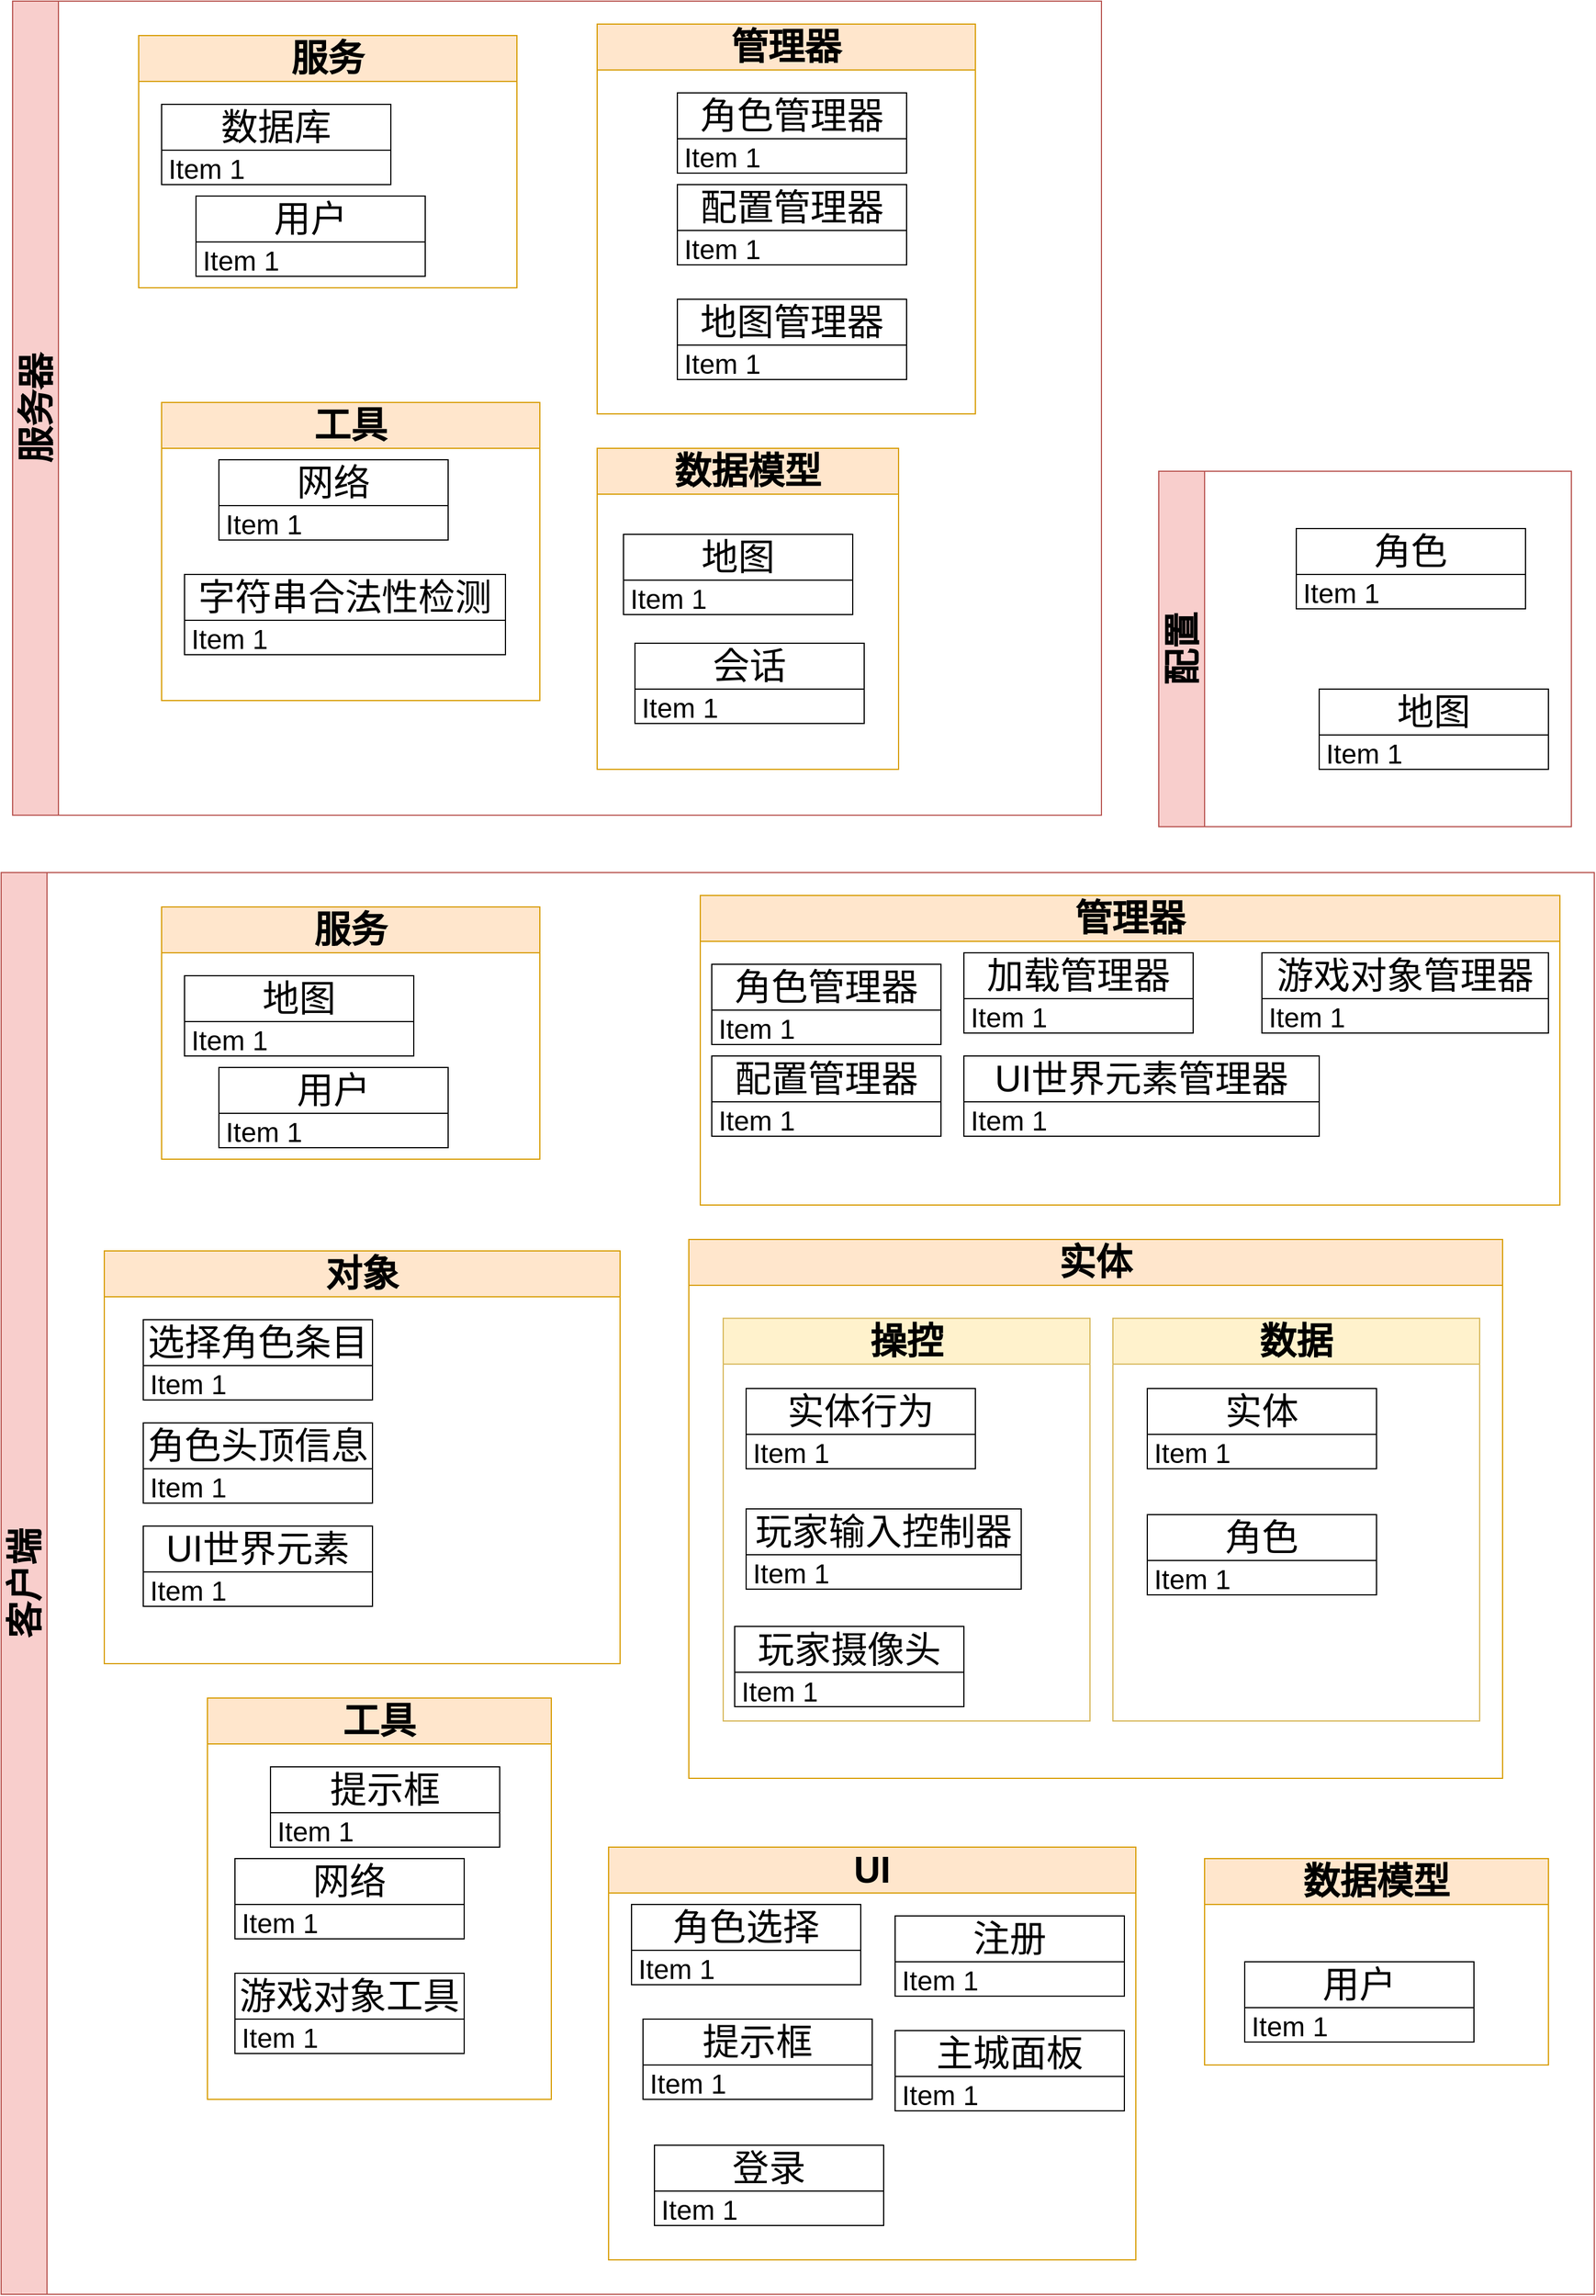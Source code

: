 <mxfile version="24.7.2" type="device">
  <diagram name="第 1 页" id="h_OilaU_6qnbPU0Tz-Kl">
    <mxGraphModel dx="2505" dy="2517" grid="1" gridSize="10" guides="1" tooltips="1" connect="1" arrows="1" fold="1" page="1" pageScale="1" pageWidth="827" pageHeight="1169" math="0" shadow="0">
      <root>
        <mxCell id="0" />
        <mxCell id="1" parent="0" />
        <mxCell id="mRxk6ZKknb3z8xOJt3xj-1" value="服务器" style="swimlane;horizontal=0;whiteSpace=wrap;html=1;startSize=40;fontSize=32;fillColor=#f8cecc;strokeColor=#b85450;" vertex="1" parent="1">
          <mxGeometry x="90" y="-390" width="950" height="710" as="geometry" />
        </mxCell>
        <mxCell id="mRxk6ZKknb3z8xOJt3xj-82" value="工具" style="swimlane;whiteSpace=wrap;html=1;fontSize=32;startSize=40;fillColor=#ffe6cc;strokeColor=#d79b00;" vertex="1" parent="mRxk6ZKknb3z8xOJt3xj-1">
          <mxGeometry x="130" y="350" width="330" height="260" as="geometry" />
        </mxCell>
        <mxCell id="mRxk6ZKknb3z8xOJt3xj-85" value="&lt;font style=&quot;font-size: 32px;&quot;&gt;网络&lt;/font&gt;" style="swimlane;fontStyle=0;childLayout=stackLayout;horizontal=1;startSize=40;horizontalStack=0;resizeParent=1;resizeParentMax=0;resizeLast=0;collapsible=1;marginBottom=0;whiteSpace=wrap;html=1;" vertex="1" parent="mRxk6ZKknb3z8xOJt3xj-82">
          <mxGeometry x="50" y="50" width="200" height="70" as="geometry" />
        </mxCell>
        <mxCell id="mRxk6ZKknb3z8xOJt3xj-86" value="&lt;font style=&quot;font-size: 24px;&quot;&gt;Item 1&lt;/font&gt;" style="text;strokeColor=none;fillColor=none;align=left;verticalAlign=middle;spacingLeft=4;spacingRight=4;overflow=hidden;points=[[0,0.5],[1,0.5]];portConstraint=eastwest;rotatable=0;whiteSpace=wrap;html=1;" vertex="1" parent="mRxk6ZKknb3z8xOJt3xj-85">
          <mxGeometry y="40" width="200" height="30" as="geometry" />
        </mxCell>
        <mxCell id="mRxk6ZKknb3z8xOJt3xj-94" value="&lt;font style=&quot;font-size: 32px;&quot;&gt;字符串合法性检测&lt;/font&gt;" style="swimlane;fontStyle=0;childLayout=stackLayout;horizontal=1;startSize=40;horizontalStack=0;resizeParent=1;resizeParentMax=0;resizeLast=0;collapsible=1;marginBottom=0;whiteSpace=wrap;html=1;" vertex="1" parent="mRxk6ZKknb3z8xOJt3xj-82">
          <mxGeometry x="20" y="150" width="280" height="70" as="geometry" />
        </mxCell>
        <mxCell id="mRxk6ZKknb3z8xOJt3xj-95" value="&lt;font style=&quot;font-size: 24px;&quot;&gt;Item 1&lt;/font&gt;" style="text;strokeColor=none;fillColor=none;align=left;verticalAlign=middle;spacingLeft=4;spacingRight=4;overflow=hidden;points=[[0,0.5],[1,0.5]];portConstraint=eastwest;rotatable=0;whiteSpace=wrap;html=1;" vertex="1" parent="mRxk6ZKknb3z8xOJt3xj-94">
          <mxGeometry y="40" width="280" height="30" as="geometry" />
        </mxCell>
        <mxCell id="mRxk6ZKknb3z8xOJt3xj-89" value="服务" style="swimlane;whiteSpace=wrap;html=1;fontSize=32;startSize=40;fillColor=#ffe6cc;strokeColor=#d79b00;" vertex="1" parent="mRxk6ZKknb3z8xOJt3xj-1">
          <mxGeometry x="110" y="30" width="330" height="220" as="geometry" />
        </mxCell>
        <mxCell id="mRxk6ZKknb3z8xOJt3xj-90" value="&lt;span style=&quot;font-size: 32px;&quot;&gt;数据库&lt;/span&gt;" style="swimlane;fontStyle=0;childLayout=stackLayout;horizontal=1;startSize=40;horizontalStack=0;resizeParent=1;resizeParentMax=0;resizeLast=0;collapsible=1;marginBottom=0;whiteSpace=wrap;html=1;" vertex="1" parent="mRxk6ZKknb3z8xOJt3xj-89">
          <mxGeometry x="20" y="60" width="200" height="70" as="geometry" />
        </mxCell>
        <mxCell id="mRxk6ZKknb3z8xOJt3xj-91" value="&lt;font style=&quot;font-size: 24px;&quot;&gt;Item 1&lt;/font&gt;" style="text;strokeColor=none;fillColor=none;align=left;verticalAlign=middle;spacingLeft=4;spacingRight=4;overflow=hidden;points=[[0,0.5],[1,0.5]];portConstraint=eastwest;rotatable=0;whiteSpace=wrap;html=1;" vertex="1" parent="mRxk6ZKknb3z8xOJt3xj-90">
          <mxGeometry y="40" width="200" height="30" as="geometry" />
        </mxCell>
        <mxCell id="mRxk6ZKknb3z8xOJt3xj-92" value="&lt;font style=&quot;font-size: 32px;&quot;&gt;用户&lt;/font&gt;" style="swimlane;fontStyle=0;childLayout=stackLayout;horizontal=1;startSize=40;horizontalStack=0;resizeParent=1;resizeParentMax=0;resizeLast=0;collapsible=1;marginBottom=0;whiteSpace=wrap;html=1;" vertex="1" parent="mRxk6ZKknb3z8xOJt3xj-89">
          <mxGeometry x="50" y="140" width="200" height="70" as="geometry" />
        </mxCell>
        <mxCell id="mRxk6ZKknb3z8xOJt3xj-93" value="&lt;font style=&quot;font-size: 24px;&quot;&gt;Item 1&lt;/font&gt;" style="text;strokeColor=none;fillColor=none;align=left;verticalAlign=middle;spacingLeft=4;spacingRight=4;overflow=hidden;points=[[0,0.5],[1,0.5]];portConstraint=eastwest;rotatable=0;whiteSpace=wrap;html=1;" vertex="1" parent="mRxk6ZKknb3z8xOJt3xj-92">
          <mxGeometry y="40" width="200" height="30" as="geometry" />
        </mxCell>
        <mxCell id="mRxk6ZKknb3z8xOJt3xj-96" value="数据模型" style="swimlane;whiteSpace=wrap;html=1;fontSize=32;startSize=40;fillColor=#ffe6cc;strokeColor=#d79b00;" vertex="1" parent="mRxk6ZKknb3z8xOJt3xj-1">
          <mxGeometry x="510" y="390" width="263" height="280" as="geometry" />
        </mxCell>
        <mxCell id="mRxk6ZKknb3z8xOJt3xj-97" value="&lt;span style=&quot;font-size: 32px;&quot;&gt;地图&lt;/span&gt;" style="swimlane;fontStyle=0;childLayout=stackLayout;horizontal=1;startSize=40;horizontalStack=0;resizeParent=1;resizeParentMax=0;resizeLast=0;collapsible=1;marginBottom=0;whiteSpace=wrap;html=1;" vertex="1" parent="mRxk6ZKknb3z8xOJt3xj-96">
          <mxGeometry x="23" y="75" width="200" height="70" as="geometry" />
        </mxCell>
        <mxCell id="mRxk6ZKknb3z8xOJt3xj-98" value="&lt;font style=&quot;font-size: 24px;&quot;&gt;Item 1&lt;/font&gt;" style="text;strokeColor=none;fillColor=none;align=left;verticalAlign=middle;spacingLeft=4;spacingRight=4;overflow=hidden;points=[[0,0.5],[1,0.5]];portConstraint=eastwest;rotatable=0;whiteSpace=wrap;html=1;" vertex="1" parent="mRxk6ZKknb3z8xOJt3xj-97">
          <mxGeometry y="40" width="200" height="30" as="geometry" />
        </mxCell>
        <mxCell id="mRxk6ZKknb3z8xOJt3xj-131" value="&lt;span style=&quot;font-size: 32px;&quot;&gt;会话&lt;/span&gt;" style="swimlane;fontStyle=0;childLayout=stackLayout;horizontal=1;startSize=40;horizontalStack=0;resizeParent=1;resizeParentMax=0;resizeLast=0;collapsible=1;marginBottom=0;whiteSpace=wrap;html=1;" vertex="1" parent="mRxk6ZKknb3z8xOJt3xj-96">
          <mxGeometry x="33" y="170" width="200" height="70" as="geometry" />
        </mxCell>
        <mxCell id="mRxk6ZKknb3z8xOJt3xj-132" value="&lt;font style=&quot;font-size: 24px;&quot;&gt;Item 1&lt;/font&gt;" style="text;strokeColor=none;fillColor=none;align=left;verticalAlign=middle;spacingLeft=4;spacingRight=4;overflow=hidden;points=[[0,0.5],[1,0.5]];portConstraint=eastwest;rotatable=0;whiteSpace=wrap;html=1;" vertex="1" parent="mRxk6ZKknb3z8xOJt3xj-131">
          <mxGeometry y="40" width="200" height="30" as="geometry" />
        </mxCell>
        <mxCell id="mRxk6ZKknb3z8xOJt3xj-99" value="管理器" style="swimlane;whiteSpace=wrap;html=1;fontSize=32;startSize=40;fillColor=#ffe6cc;strokeColor=#d79b00;" vertex="1" parent="mRxk6ZKknb3z8xOJt3xj-1">
          <mxGeometry x="510" y="20" width="330" height="340" as="geometry" />
        </mxCell>
        <mxCell id="mRxk6ZKknb3z8xOJt3xj-100" value="&lt;font style=&quot;font-size: 32px;&quot;&gt;角色管理器&lt;/font&gt;" style="swimlane;fontStyle=0;childLayout=stackLayout;horizontal=1;startSize=40;horizontalStack=0;resizeParent=1;resizeParentMax=0;resizeLast=0;collapsible=1;marginBottom=0;whiteSpace=wrap;html=1;" vertex="1" parent="mRxk6ZKknb3z8xOJt3xj-99">
          <mxGeometry x="70" y="60" width="200" height="70" as="geometry" />
        </mxCell>
        <mxCell id="mRxk6ZKknb3z8xOJt3xj-101" value="&lt;font style=&quot;font-size: 24px;&quot;&gt;Item 1&lt;/font&gt;" style="text;strokeColor=none;fillColor=none;align=left;verticalAlign=middle;spacingLeft=4;spacingRight=4;overflow=hidden;points=[[0,0.5],[1,0.5]];portConstraint=eastwest;rotatable=0;whiteSpace=wrap;html=1;" vertex="1" parent="mRxk6ZKknb3z8xOJt3xj-100">
          <mxGeometry y="40" width="200" height="30" as="geometry" />
        </mxCell>
        <mxCell id="mRxk6ZKknb3z8xOJt3xj-102" value="&lt;font style=&quot;font-size: 32px;&quot;&gt;配置管理器&lt;/font&gt;" style="swimlane;fontStyle=0;childLayout=stackLayout;horizontal=1;startSize=40;horizontalStack=0;resizeParent=1;resizeParentMax=0;resizeLast=0;collapsible=1;marginBottom=0;whiteSpace=wrap;html=1;" vertex="1" parent="mRxk6ZKknb3z8xOJt3xj-99">
          <mxGeometry x="70" y="140" width="200" height="70" as="geometry" />
        </mxCell>
        <mxCell id="mRxk6ZKknb3z8xOJt3xj-103" value="&lt;font style=&quot;font-size: 24px;&quot;&gt;Item 1&lt;/font&gt;" style="text;strokeColor=none;fillColor=none;align=left;verticalAlign=middle;spacingLeft=4;spacingRight=4;overflow=hidden;points=[[0,0.5],[1,0.5]];portConstraint=eastwest;rotatable=0;whiteSpace=wrap;html=1;" vertex="1" parent="mRxk6ZKknb3z8xOJt3xj-102">
          <mxGeometry y="40" width="200" height="30" as="geometry" />
        </mxCell>
        <mxCell id="mRxk6ZKknb3z8xOJt3xj-104" value="&lt;font style=&quot;font-size: 32px;&quot;&gt;地图管理器&lt;/font&gt;" style="swimlane;fontStyle=0;childLayout=stackLayout;horizontal=1;startSize=40;horizontalStack=0;resizeParent=1;resizeParentMax=0;resizeLast=0;collapsible=1;marginBottom=0;whiteSpace=wrap;html=1;" vertex="1" parent="mRxk6ZKknb3z8xOJt3xj-99">
          <mxGeometry x="70" y="240" width="200" height="70" as="geometry" />
        </mxCell>
        <mxCell id="mRxk6ZKknb3z8xOJt3xj-105" value="&lt;font style=&quot;font-size: 24px;&quot;&gt;Item 1&lt;/font&gt;" style="text;strokeColor=none;fillColor=none;align=left;verticalAlign=middle;spacingLeft=4;spacingRight=4;overflow=hidden;points=[[0,0.5],[1,0.5]];portConstraint=eastwest;rotatable=0;whiteSpace=wrap;html=1;" vertex="1" parent="mRxk6ZKknb3z8xOJt3xj-104">
          <mxGeometry y="40" width="200" height="30" as="geometry" />
        </mxCell>
        <mxCell id="mRxk6ZKknb3z8xOJt3xj-2" value="客户端" style="swimlane;horizontal=0;whiteSpace=wrap;html=1;startSize=40;fontSize=32;fillColor=#f8cecc;strokeColor=#b85450;" vertex="1" parent="1">
          <mxGeometry x="80" y="370" width="1390" height="1240" as="geometry" />
        </mxCell>
        <mxCell id="mRxk6ZKknb3z8xOJt3xj-3" value="管理器" style="swimlane;whiteSpace=wrap;html=1;fontSize=32;startSize=40;fillColor=#ffe6cc;strokeColor=#d79b00;" vertex="1" parent="mRxk6ZKknb3z8xOJt3xj-2">
          <mxGeometry x="610" y="20" width="750" height="270" as="geometry" />
        </mxCell>
        <mxCell id="mRxk6ZKknb3z8xOJt3xj-9" value="&lt;font style=&quot;font-size: 32px;&quot;&gt;角色管理器&lt;/font&gt;" style="swimlane;fontStyle=0;childLayout=stackLayout;horizontal=1;startSize=40;horizontalStack=0;resizeParent=1;resizeParentMax=0;resizeLast=0;collapsible=1;marginBottom=0;whiteSpace=wrap;html=1;" vertex="1" parent="mRxk6ZKknb3z8xOJt3xj-3">
          <mxGeometry x="10" y="60" width="200" height="70" as="geometry" />
        </mxCell>
        <mxCell id="mRxk6ZKknb3z8xOJt3xj-10" value="&lt;font style=&quot;font-size: 24px;&quot;&gt;Item 1&lt;/font&gt;" style="text;strokeColor=none;fillColor=none;align=left;verticalAlign=middle;spacingLeft=4;spacingRight=4;overflow=hidden;points=[[0,0.5],[1,0.5]];portConstraint=eastwest;rotatable=0;whiteSpace=wrap;html=1;" vertex="1" parent="mRxk6ZKknb3z8xOJt3xj-9">
          <mxGeometry y="40" width="200" height="30" as="geometry" />
        </mxCell>
        <mxCell id="mRxk6ZKknb3z8xOJt3xj-14" value="&lt;font style=&quot;font-size: 32px;&quot;&gt;配置管理器&lt;/font&gt;" style="swimlane;fontStyle=0;childLayout=stackLayout;horizontal=1;startSize=40;horizontalStack=0;resizeParent=1;resizeParentMax=0;resizeLast=0;collapsible=1;marginBottom=0;whiteSpace=wrap;html=1;" vertex="1" parent="mRxk6ZKknb3z8xOJt3xj-3">
          <mxGeometry x="10" y="140" width="200" height="70" as="geometry" />
        </mxCell>
        <mxCell id="mRxk6ZKknb3z8xOJt3xj-15" value="&lt;font style=&quot;font-size: 24px;&quot;&gt;Item 1&lt;/font&gt;" style="text;strokeColor=none;fillColor=none;align=left;verticalAlign=middle;spacingLeft=4;spacingRight=4;overflow=hidden;points=[[0,0.5],[1,0.5]];portConstraint=eastwest;rotatable=0;whiteSpace=wrap;html=1;" vertex="1" parent="mRxk6ZKknb3z8xOJt3xj-14">
          <mxGeometry y="40" width="200" height="30" as="geometry" />
        </mxCell>
        <mxCell id="mRxk6ZKknb3z8xOJt3xj-16" value="&lt;font style=&quot;font-size: 32px;&quot;&gt;加载管理器&lt;/font&gt;" style="swimlane;fontStyle=0;childLayout=stackLayout;horizontal=1;startSize=40;horizontalStack=0;resizeParent=1;resizeParentMax=0;resizeLast=0;collapsible=1;marginBottom=0;whiteSpace=wrap;html=1;" vertex="1" parent="mRxk6ZKknb3z8xOJt3xj-3">
          <mxGeometry x="230" y="50" width="200" height="70" as="geometry" />
        </mxCell>
        <mxCell id="mRxk6ZKknb3z8xOJt3xj-17" value="&lt;font style=&quot;font-size: 24px;&quot;&gt;Item 1&lt;/font&gt;" style="text;strokeColor=none;fillColor=none;align=left;verticalAlign=middle;spacingLeft=4;spacingRight=4;overflow=hidden;points=[[0,0.5],[1,0.5]];portConstraint=eastwest;rotatable=0;whiteSpace=wrap;html=1;" vertex="1" parent="mRxk6ZKknb3z8xOJt3xj-16">
          <mxGeometry y="40" width="200" height="30" as="geometry" />
        </mxCell>
        <mxCell id="mRxk6ZKknb3z8xOJt3xj-38" value="&lt;font style=&quot;font-size: 32px;&quot;&gt;UI世界元素管理器&lt;/font&gt;" style="swimlane;fontStyle=0;childLayout=stackLayout;horizontal=1;startSize=40;horizontalStack=0;resizeParent=1;resizeParentMax=0;resizeLast=0;collapsible=1;marginBottom=0;whiteSpace=wrap;html=1;" vertex="1" parent="mRxk6ZKknb3z8xOJt3xj-3">
          <mxGeometry x="230" y="140" width="310" height="70" as="geometry" />
        </mxCell>
        <mxCell id="mRxk6ZKknb3z8xOJt3xj-39" value="&lt;font style=&quot;font-size: 24px;&quot;&gt;Item 1&lt;/font&gt;" style="text;strokeColor=none;fillColor=none;align=left;verticalAlign=middle;spacingLeft=4;spacingRight=4;overflow=hidden;points=[[0,0.5],[1,0.5]];portConstraint=eastwest;rotatable=0;whiteSpace=wrap;html=1;" vertex="1" parent="mRxk6ZKknb3z8xOJt3xj-38">
          <mxGeometry y="40" width="310" height="30" as="geometry" />
        </mxCell>
        <mxCell id="mRxk6ZKknb3z8xOJt3xj-56" value="&lt;font style=&quot;font-size: 32px;&quot;&gt;游戏对象管理器&lt;/font&gt;" style="swimlane;fontStyle=0;childLayout=stackLayout;horizontal=1;startSize=40;horizontalStack=0;resizeParent=1;resizeParentMax=0;resizeLast=0;collapsible=1;marginBottom=0;whiteSpace=wrap;html=1;" vertex="1" parent="mRxk6ZKknb3z8xOJt3xj-3">
          <mxGeometry x="490" y="50" width="250" height="70" as="geometry" />
        </mxCell>
        <mxCell id="mRxk6ZKknb3z8xOJt3xj-57" value="&lt;font style=&quot;font-size: 24px;&quot;&gt;Item 1&lt;/font&gt;" style="text;strokeColor=none;fillColor=none;align=left;verticalAlign=middle;spacingLeft=4;spacingRight=4;overflow=hidden;points=[[0,0.5],[1,0.5]];portConstraint=eastwest;rotatable=0;whiteSpace=wrap;html=1;" vertex="1" parent="mRxk6ZKknb3z8xOJt3xj-56">
          <mxGeometry y="40" width="250" height="30" as="geometry" />
        </mxCell>
        <mxCell id="mRxk6ZKknb3z8xOJt3xj-4" value="服务" style="swimlane;whiteSpace=wrap;html=1;fontSize=32;startSize=40;fillColor=#ffe6cc;strokeColor=#d79b00;" vertex="1" parent="mRxk6ZKknb3z8xOJt3xj-2">
          <mxGeometry x="140" y="30" width="330" height="220" as="geometry" />
        </mxCell>
        <mxCell id="mRxk6ZKknb3z8xOJt3xj-41" value="&lt;font style=&quot;font-size: 32px;&quot;&gt;地图&lt;/font&gt;" style="swimlane;fontStyle=0;childLayout=stackLayout;horizontal=1;startSize=40;horizontalStack=0;resizeParent=1;resizeParentMax=0;resizeLast=0;collapsible=1;marginBottom=0;whiteSpace=wrap;html=1;" vertex="1" parent="mRxk6ZKknb3z8xOJt3xj-4">
          <mxGeometry x="20" y="60" width="200" height="70" as="geometry" />
        </mxCell>
        <mxCell id="mRxk6ZKknb3z8xOJt3xj-42" value="&lt;font style=&quot;font-size: 24px;&quot;&gt;Item 1&lt;/font&gt;" style="text;strokeColor=none;fillColor=none;align=left;verticalAlign=middle;spacingLeft=4;spacingRight=4;overflow=hidden;points=[[0,0.5],[1,0.5]];portConstraint=eastwest;rotatable=0;whiteSpace=wrap;html=1;" vertex="1" parent="mRxk6ZKknb3z8xOJt3xj-41">
          <mxGeometry y="40" width="200" height="30" as="geometry" />
        </mxCell>
        <mxCell id="mRxk6ZKknb3z8xOJt3xj-43" value="&lt;font style=&quot;font-size: 32px;&quot;&gt;用户&lt;/font&gt;" style="swimlane;fontStyle=0;childLayout=stackLayout;horizontal=1;startSize=40;horizontalStack=0;resizeParent=1;resizeParentMax=0;resizeLast=0;collapsible=1;marginBottom=0;whiteSpace=wrap;html=1;" vertex="1" parent="mRxk6ZKknb3z8xOJt3xj-4">
          <mxGeometry x="50" y="140" width="200" height="70" as="geometry" />
        </mxCell>
        <mxCell id="mRxk6ZKknb3z8xOJt3xj-44" value="&lt;font style=&quot;font-size: 24px;&quot;&gt;Item 1&lt;/font&gt;" style="text;strokeColor=none;fillColor=none;align=left;verticalAlign=middle;spacingLeft=4;spacingRight=4;overflow=hidden;points=[[0,0.5],[1,0.5]];portConstraint=eastwest;rotatable=0;whiteSpace=wrap;html=1;" vertex="1" parent="mRxk6ZKknb3z8xOJt3xj-43">
          <mxGeometry y="40" width="200" height="30" as="geometry" />
        </mxCell>
        <mxCell id="mRxk6ZKknb3z8xOJt3xj-5" value="对象" style="swimlane;whiteSpace=wrap;html=1;startSize=40;fontSize=32;fillColor=#ffe6cc;strokeColor=#d79b00;" vertex="1" parent="mRxk6ZKknb3z8xOJt3xj-2">
          <mxGeometry x="90" y="330" width="450" height="360" as="geometry" />
        </mxCell>
        <mxCell id="mRxk6ZKknb3z8xOJt3xj-32" value="&lt;font style=&quot;font-size: 32px;&quot;&gt;选择角色条目&lt;/font&gt;" style="swimlane;fontStyle=0;childLayout=stackLayout;horizontal=1;startSize=40;horizontalStack=0;resizeParent=1;resizeParentMax=0;resizeLast=0;collapsible=1;marginBottom=0;whiteSpace=wrap;html=1;" vertex="1" parent="mRxk6ZKknb3z8xOJt3xj-5">
          <mxGeometry x="34" y="60" width="200" height="70" as="geometry" />
        </mxCell>
        <mxCell id="mRxk6ZKknb3z8xOJt3xj-33" value="&lt;font style=&quot;font-size: 24px;&quot;&gt;Item 1&lt;/font&gt;" style="text;strokeColor=none;fillColor=none;align=left;verticalAlign=middle;spacingLeft=4;spacingRight=4;overflow=hidden;points=[[0,0.5],[1,0.5]];portConstraint=eastwest;rotatable=0;whiteSpace=wrap;html=1;" vertex="1" parent="mRxk6ZKknb3z8xOJt3xj-32">
          <mxGeometry y="40" width="200" height="30" as="geometry" />
        </mxCell>
        <mxCell id="mRxk6ZKknb3z8xOJt3xj-34" value="&lt;font style=&quot;font-size: 32px;&quot;&gt;角色头顶信息&lt;/font&gt;" style="swimlane;fontStyle=0;childLayout=stackLayout;horizontal=1;startSize=40;horizontalStack=0;resizeParent=1;resizeParentMax=0;resizeLast=0;collapsible=1;marginBottom=0;whiteSpace=wrap;html=1;" vertex="1" parent="mRxk6ZKknb3z8xOJt3xj-5">
          <mxGeometry x="34" y="150" width="200" height="70" as="geometry" />
        </mxCell>
        <mxCell id="mRxk6ZKknb3z8xOJt3xj-35" value="&lt;font style=&quot;font-size: 24px;&quot;&gt;Item 1&lt;/font&gt;" style="text;strokeColor=none;fillColor=none;align=left;verticalAlign=middle;spacingLeft=4;spacingRight=4;overflow=hidden;points=[[0,0.5],[1,0.5]];portConstraint=eastwest;rotatable=0;whiteSpace=wrap;html=1;" vertex="1" parent="mRxk6ZKknb3z8xOJt3xj-34">
          <mxGeometry y="40" width="200" height="30" as="geometry" />
        </mxCell>
        <mxCell id="mRxk6ZKknb3z8xOJt3xj-36" value="&lt;font style=&quot;font-size: 32px;&quot;&gt;UI世界元素&lt;/font&gt;" style="swimlane;fontStyle=0;childLayout=stackLayout;horizontal=1;startSize=40;horizontalStack=0;resizeParent=1;resizeParentMax=0;resizeLast=0;collapsible=1;marginBottom=0;whiteSpace=wrap;html=1;" vertex="1" parent="mRxk6ZKknb3z8xOJt3xj-5">
          <mxGeometry x="34" y="240" width="200" height="70" as="geometry" />
        </mxCell>
        <mxCell id="mRxk6ZKknb3z8xOJt3xj-37" value="&lt;font style=&quot;font-size: 24px;&quot;&gt;Item 1&lt;/font&gt;" style="text;strokeColor=none;fillColor=none;align=left;verticalAlign=middle;spacingLeft=4;spacingRight=4;overflow=hidden;points=[[0,0.5],[1,0.5]];portConstraint=eastwest;rotatable=0;whiteSpace=wrap;html=1;" vertex="1" parent="mRxk6ZKknb3z8xOJt3xj-36">
          <mxGeometry y="40" width="200" height="30" as="geometry" />
        </mxCell>
        <mxCell id="mRxk6ZKknb3z8xOJt3xj-13" value="数据模型" style="swimlane;whiteSpace=wrap;html=1;fontSize=32;startSize=40;fillColor=#ffe6cc;strokeColor=#d79b00;" vertex="1" parent="mRxk6ZKknb3z8xOJt3xj-2">
          <mxGeometry x="1050" y="860" width="300" height="180" as="geometry" />
        </mxCell>
        <mxCell id="mRxk6ZKknb3z8xOJt3xj-47" value="&lt;font style=&quot;font-size: 32px;&quot;&gt;用户&lt;/font&gt;" style="swimlane;fontStyle=0;childLayout=stackLayout;horizontal=1;startSize=40;horizontalStack=0;resizeParent=1;resizeParentMax=0;resizeLast=0;collapsible=1;marginBottom=0;whiteSpace=wrap;html=1;" vertex="1" parent="mRxk6ZKknb3z8xOJt3xj-13">
          <mxGeometry x="35" y="90" width="200" height="70" as="geometry" />
        </mxCell>
        <mxCell id="mRxk6ZKknb3z8xOJt3xj-48" value="&lt;font style=&quot;font-size: 24px;&quot;&gt;Item 1&lt;/font&gt;" style="text;strokeColor=none;fillColor=none;align=left;verticalAlign=middle;spacingLeft=4;spacingRight=4;overflow=hidden;points=[[0,0.5],[1,0.5]];portConstraint=eastwest;rotatable=0;whiteSpace=wrap;html=1;" vertex="1" parent="mRxk6ZKknb3z8xOJt3xj-47">
          <mxGeometry y="40" width="200" height="30" as="geometry" />
        </mxCell>
        <mxCell id="mRxk6ZKknb3z8xOJt3xj-29" value="工具" style="swimlane;whiteSpace=wrap;html=1;fontSize=32;startSize=40;fillColor=#ffe6cc;strokeColor=#d79b00;" vertex="1" parent="mRxk6ZKknb3z8xOJt3xj-2">
          <mxGeometry x="180" y="720" width="300" height="350" as="geometry" />
        </mxCell>
        <mxCell id="mRxk6ZKknb3z8xOJt3xj-30" value="&lt;font style=&quot;font-size: 32px;&quot;&gt;提示框&lt;/font&gt;" style="swimlane;fontStyle=0;childLayout=stackLayout;horizontal=1;startSize=40;horizontalStack=0;resizeParent=1;resizeParentMax=0;resizeLast=0;collapsible=1;marginBottom=0;whiteSpace=wrap;html=1;" vertex="1" parent="mRxk6ZKknb3z8xOJt3xj-29">
          <mxGeometry x="55" y="60" width="200" height="70" as="geometry" />
        </mxCell>
        <mxCell id="mRxk6ZKknb3z8xOJt3xj-31" value="&lt;font style=&quot;font-size: 24px;&quot;&gt;Item 1&lt;/font&gt;" style="text;strokeColor=none;fillColor=none;align=left;verticalAlign=middle;spacingLeft=4;spacingRight=4;overflow=hidden;points=[[0,0.5],[1,0.5]];portConstraint=eastwest;rotatable=0;whiteSpace=wrap;html=1;" vertex="1" parent="mRxk6ZKknb3z8xOJt3xj-30">
          <mxGeometry y="40" width="200" height="30" as="geometry" />
        </mxCell>
        <mxCell id="mRxk6ZKknb3z8xOJt3xj-45" value="&lt;font style=&quot;font-size: 32px;&quot;&gt;网络&lt;/font&gt;" style="swimlane;fontStyle=0;childLayout=stackLayout;horizontal=1;startSize=40;horizontalStack=0;resizeParent=1;resizeParentMax=0;resizeLast=0;collapsible=1;marginBottom=0;whiteSpace=wrap;html=1;" vertex="1" parent="mRxk6ZKknb3z8xOJt3xj-29">
          <mxGeometry x="24" y="140" width="200" height="70" as="geometry" />
        </mxCell>
        <mxCell id="mRxk6ZKknb3z8xOJt3xj-46" value="&lt;font style=&quot;font-size: 24px;&quot;&gt;Item 1&lt;/font&gt;" style="text;strokeColor=none;fillColor=none;align=left;verticalAlign=middle;spacingLeft=4;spacingRight=4;overflow=hidden;points=[[0,0.5],[1,0.5]];portConstraint=eastwest;rotatable=0;whiteSpace=wrap;html=1;" vertex="1" parent="mRxk6ZKknb3z8xOJt3xj-45">
          <mxGeometry y="40" width="200" height="30" as="geometry" />
        </mxCell>
        <mxCell id="mRxk6ZKknb3z8xOJt3xj-54" value="&lt;font style=&quot;font-size: 32px;&quot;&gt;游戏对象工具&lt;/font&gt;" style="swimlane;fontStyle=0;childLayout=stackLayout;horizontal=1;startSize=40;horizontalStack=0;resizeParent=1;resizeParentMax=0;resizeLast=0;collapsible=1;marginBottom=0;whiteSpace=wrap;html=1;" vertex="1" parent="mRxk6ZKknb3z8xOJt3xj-29">
          <mxGeometry x="24" y="240" width="200" height="70" as="geometry" />
        </mxCell>
        <mxCell id="mRxk6ZKknb3z8xOJt3xj-55" value="&lt;font style=&quot;font-size: 24px;&quot;&gt;Item 1&lt;/font&gt;" style="text;strokeColor=none;fillColor=none;align=left;verticalAlign=middle;spacingLeft=4;spacingRight=4;overflow=hidden;points=[[0,0.5],[1,0.5]];portConstraint=eastwest;rotatable=0;whiteSpace=wrap;html=1;" vertex="1" parent="mRxk6ZKknb3z8xOJt3xj-54">
          <mxGeometry y="40" width="200" height="30" as="geometry" />
        </mxCell>
        <mxCell id="mRxk6ZKknb3z8xOJt3xj-49" value="实体" style="swimlane;whiteSpace=wrap;html=1;fontSize=32;startSize=40;fillColor=#ffe6cc;strokeColor=#d79b00;" vertex="1" parent="mRxk6ZKknb3z8xOJt3xj-2">
          <mxGeometry x="600" y="320" width="710" height="470" as="geometry" />
        </mxCell>
        <mxCell id="mRxk6ZKknb3z8xOJt3xj-72" value="操控" style="swimlane;whiteSpace=wrap;html=1;fontSize=32;startSize=40;fillColor=#fff2cc;strokeColor=#d6b656;" vertex="1" parent="mRxk6ZKknb3z8xOJt3xj-49">
          <mxGeometry x="30" y="68.75" width="320" height="351.25" as="geometry" />
        </mxCell>
        <mxCell id="mRxk6ZKknb3z8xOJt3xj-65" value="&lt;font style=&quot;font-size: 32px;&quot;&gt;实体行为&lt;/font&gt;" style="swimlane;fontStyle=0;childLayout=stackLayout;horizontal=1;startSize=40;horizontalStack=0;resizeParent=1;resizeParentMax=0;resizeLast=0;collapsible=1;marginBottom=0;whiteSpace=wrap;html=1;" vertex="1" parent="mRxk6ZKknb3z8xOJt3xj-72">
          <mxGeometry x="20" y="61.25" width="200" height="70" as="geometry" />
        </mxCell>
        <mxCell id="mRxk6ZKknb3z8xOJt3xj-66" value="&lt;font style=&quot;font-size: 24px;&quot;&gt;Item 1&lt;/font&gt;" style="text;strokeColor=none;fillColor=none;align=left;verticalAlign=middle;spacingLeft=4;spacingRight=4;overflow=hidden;points=[[0,0.5],[1,0.5]];portConstraint=eastwest;rotatable=0;whiteSpace=wrap;html=1;" vertex="1" parent="mRxk6ZKknb3z8xOJt3xj-65">
          <mxGeometry y="40" width="200" height="30" as="geometry" />
        </mxCell>
        <mxCell id="mRxk6ZKknb3z8xOJt3xj-67" value="&lt;font style=&quot;font-size: 32px;&quot;&gt;玩家输入控制器&lt;/font&gt;" style="swimlane;fontStyle=0;childLayout=stackLayout;horizontal=1;startSize=40;horizontalStack=0;resizeParent=1;resizeParentMax=0;resizeLast=0;collapsible=1;marginBottom=0;whiteSpace=wrap;html=1;" vertex="1" parent="mRxk6ZKknb3z8xOJt3xj-72">
          <mxGeometry x="20" y="166.25" width="240" height="70" as="geometry" />
        </mxCell>
        <mxCell id="mRxk6ZKknb3z8xOJt3xj-68" value="&lt;font style=&quot;font-size: 24px;&quot;&gt;Item 1&lt;/font&gt;" style="text;strokeColor=none;fillColor=none;align=left;verticalAlign=middle;spacingLeft=4;spacingRight=4;overflow=hidden;points=[[0,0.5],[1,0.5]];portConstraint=eastwest;rotatable=0;whiteSpace=wrap;html=1;" vertex="1" parent="mRxk6ZKknb3z8xOJt3xj-67">
          <mxGeometry y="40" width="240" height="30" as="geometry" />
        </mxCell>
        <mxCell id="mRxk6ZKknb3z8xOJt3xj-69" value="&lt;font style=&quot;font-size: 32px;&quot;&gt;玩家摄像头&lt;/font&gt;" style="swimlane;fontStyle=0;childLayout=stackLayout;horizontal=1;startSize=40;horizontalStack=0;resizeParent=1;resizeParentMax=0;resizeLast=0;collapsible=1;marginBottom=0;whiteSpace=wrap;html=1;" vertex="1" parent="mRxk6ZKknb3z8xOJt3xj-72">
          <mxGeometry x="10" y="268.75" width="200" height="70" as="geometry" />
        </mxCell>
        <mxCell id="mRxk6ZKknb3z8xOJt3xj-70" value="&lt;font style=&quot;font-size: 24px;&quot;&gt;Item 1&lt;/font&gt;" style="text;strokeColor=none;fillColor=none;align=left;verticalAlign=middle;spacingLeft=4;spacingRight=4;overflow=hidden;points=[[0,0.5],[1,0.5]];portConstraint=eastwest;rotatable=0;whiteSpace=wrap;html=1;" vertex="1" parent="mRxk6ZKknb3z8xOJt3xj-69">
          <mxGeometry y="40" width="200" height="30" as="geometry" />
        </mxCell>
        <mxCell id="mRxk6ZKknb3z8xOJt3xj-75" value="数据" style="swimlane;whiteSpace=wrap;html=1;fontSize=32;startSize=40;fillColor=#fff2cc;strokeColor=#d6b656;" vertex="1" parent="mRxk6ZKknb3z8xOJt3xj-49">
          <mxGeometry x="370" y="68.75" width="320" height="351.25" as="geometry" />
        </mxCell>
        <mxCell id="mRxk6ZKknb3z8xOJt3xj-76" value="&lt;font style=&quot;font-size: 32px;&quot;&gt;实体&lt;/font&gt;" style="swimlane;fontStyle=0;childLayout=stackLayout;horizontal=1;startSize=40;horizontalStack=0;resizeParent=1;resizeParentMax=0;resizeLast=0;collapsible=1;marginBottom=0;whiteSpace=wrap;html=1;" vertex="1" parent="mRxk6ZKknb3z8xOJt3xj-75">
          <mxGeometry x="30" y="61.25" width="200" height="70" as="geometry" />
        </mxCell>
        <mxCell id="mRxk6ZKknb3z8xOJt3xj-77" value="&lt;font style=&quot;font-size: 24px;&quot;&gt;Item 1&lt;/font&gt;" style="text;strokeColor=none;fillColor=none;align=left;verticalAlign=middle;spacingLeft=4;spacingRight=4;overflow=hidden;points=[[0,0.5],[1,0.5]];portConstraint=eastwest;rotatable=0;whiteSpace=wrap;html=1;" vertex="1" parent="mRxk6ZKknb3z8xOJt3xj-76">
          <mxGeometry y="40" width="200" height="30" as="geometry" />
        </mxCell>
        <mxCell id="mRxk6ZKknb3z8xOJt3xj-80" value="&lt;font style=&quot;font-size: 32px;&quot;&gt;角色&lt;/font&gt;" style="swimlane;fontStyle=0;childLayout=stackLayout;horizontal=1;startSize=40;horizontalStack=0;resizeParent=1;resizeParentMax=0;resizeLast=0;collapsible=1;marginBottom=0;whiteSpace=wrap;html=1;" vertex="1" parent="mRxk6ZKknb3z8xOJt3xj-75">
          <mxGeometry x="30" y="171.25" width="200" height="70" as="geometry" />
        </mxCell>
        <mxCell id="mRxk6ZKknb3z8xOJt3xj-81" value="&lt;font style=&quot;font-size: 24px;&quot;&gt;Item 1&lt;/font&gt;" style="text;strokeColor=none;fillColor=none;align=left;verticalAlign=middle;spacingLeft=4;spacingRight=4;overflow=hidden;points=[[0,0.5],[1,0.5]];portConstraint=eastwest;rotatable=0;whiteSpace=wrap;html=1;" vertex="1" parent="mRxk6ZKknb3z8xOJt3xj-80">
          <mxGeometry y="40" width="200" height="30" as="geometry" />
        </mxCell>
        <mxCell id="mRxk6ZKknb3z8xOJt3xj-6" value="UI" style="swimlane;whiteSpace=wrap;html=1;fontSize=32;startSize=40;fillColor=#ffe6cc;strokeColor=#d79b00;" vertex="1" parent="mRxk6ZKknb3z8xOJt3xj-2">
          <mxGeometry x="530" y="850" width="460" height="360" as="geometry" />
        </mxCell>
        <mxCell id="mRxk6ZKknb3z8xOJt3xj-18" value="&lt;font style=&quot;font-size: 32px;&quot;&gt;角色选择&lt;/font&gt;" style="swimlane;fontStyle=0;childLayout=stackLayout;horizontal=1;startSize=40;horizontalStack=0;resizeParent=1;resizeParentMax=0;resizeLast=0;collapsible=1;marginBottom=0;whiteSpace=wrap;html=1;" vertex="1" parent="mRxk6ZKknb3z8xOJt3xj-6">
          <mxGeometry x="20" y="50" width="200" height="70" as="geometry" />
        </mxCell>
        <mxCell id="mRxk6ZKknb3z8xOJt3xj-19" value="&lt;font style=&quot;font-size: 24px;&quot;&gt;Item 1&lt;/font&gt;" style="text;strokeColor=none;fillColor=none;align=left;verticalAlign=middle;spacingLeft=4;spacingRight=4;overflow=hidden;points=[[0,0.5],[1,0.5]];portConstraint=eastwest;rotatable=0;whiteSpace=wrap;html=1;" vertex="1" parent="mRxk6ZKknb3z8xOJt3xj-18">
          <mxGeometry y="40" width="200" height="30" as="geometry" />
        </mxCell>
        <mxCell id="mRxk6ZKknb3z8xOJt3xj-20" value="&lt;font style=&quot;font-size: 32px;&quot;&gt;提示框&lt;/font&gt;" style="swimlane;fontStyle=0;childLayout=stackLayout;horizontal=1;startSize=40;horizontalStack=0;resizeParent=1;resizeParentMax=0;resizeLast=0;collapsible=1;marginBottom=0;whiteSpace=wrap;html=1;" vertex="1" parent="mRxk6ZKknb3z8xOJt3xj-6">
          <mxGeometry x="30" y="150" width="200" height="70" as="geometry" />
        </mxCell>
        <mxCell id="mRxk6ZKknb3z8xOJt3xj-21" value="&lt;font style=&quot;font-size: 24px;&quot;&gt;Item 1&lt;/font&gt;" style="text;strokeColor=none;fillColor=none;align=left;verticalAlign=middle;spacingLeft=4;spacingRight=4;overflow=hidden;points=[[0,0.5],[1,0.5]];portConstraint=eastwest;rotatable=0;whiteSpace=wrap;html=1;" vertex="1" parent="mRxk6ZKknb3z8xOJt3xj-20">
          <mxGeometry y="40" width="200" height="30" as="geometry" />
        </mxCell>
        <mxCell id="mRxk6ZKknb3z8xOJt3xj-22" value="&lt;font style=&quot;font-size: 32px;&quot;&gt;登录&lt;/font&gt;" style="swimlane;fontStyle=0;childLayout=stackLayout;horizontal=1;startSize=40;horizontalStack=0;resizeParent=1;resizeParentMax=0;resizeLast=0;collapsible=1;marginBottom=0;whiteSpace=wrap;html=1;" vertex="1" parent="mRxk6ZKknb3z8xOJt3xj-6">
          <mxGeometry x="40" y="260" width="200" height="70" as="geometry" />
        </mxCell>
        <mxCell id="mRxk6ZKknb3z8xOJt3xj-23" value="&lt;font style=&quot;font-size: 24px;&quot;&gt;Item 1&lt;/font&gt;" style="text;strokeColor=none;fillColor=none;align=left;verticalAlign=middle;spacingLeft=4;spacingRight=4;overflow=hidden;points=[[0,0.5],[1,0.5]];portConstraint=eastwest;rotatable=0;whiteSpace=wrap;html=1;" vertex="1" parent="mRxk6ZKknb3z8xOJt3xj-22">
          <mxGeometry y="40" width="200" height="30" as="geometry" />
        </mxCell>
        <mxCell id="mRxk6ZKknb3z8xOJt3xj-24" value="&lt;font style=&quot;font-size: 32px;&quot;&gt;注册&lt;/font&gt;" style="swimlane;fontStyle=0;childLayout=stackLayout;horizontal=1;startSize=40;horizontalStack=0;resizeParent=1;resizeParentMax=0;resizeLast=0;collapsible=1;marginBottom=0;whiteSpace=wrap;html=1;" vertex="1" parent="mRxk6ZKknb3z8xOJt3xj-6">
          <mxGeometry x="250" y="60" width="200" height="70" as="geometry" />
        </mxCell>
        <mxCell id="mRxk6ZKknb3z8xOJt3xj-25" value="&lt;font style=&quot;font-size: 24px;&quot;&gt;Item 1&lt;/font&gt;" style="text;strokeColor=none;fillColor=none;align=left;verticalAlign=middle;spacingLeft=4;spacingRight=4;overflow=hidden;points=[[0,0.5],[1,0.5]];portConstraint=eastwest;rotatable=0;whiteSpace=wrap;html=1;" vertex="1" parent="mRxk6ZKknb3z8xOJt3xj-24">
          <mxGeometry y="40" width="200" height="30" as="geometry" />
        </mxCell>
        <mxCell id="mRxk6ZKknb3z8xOJt3xj-26" value="&lt;font style=&quot;font-size: 32px;&quot;&gt;主城面板&lt;/font&gt;" style="swimlane;fontStyle=0;childLayout=stackLayout;horizontal=1;startSize=40;horizontalStack=0;resizeParent=1;resizeParentMax=0;resizeLast=0;collapsible=1;marginBottom=0;whiteSpace=wrap;html=1;" vertex="1" parent="mRxk6ZKknb3z8xOJt3xj-6">
          <mxGeometry x="250" y="160" width="200" height="70" as="geometry" />
        </mxCell>
        <mxCell id="mRxk6ZKknb3z8xOJt3xj-27" value="&lt;font style=&quot;font-size: 24px;&quot;&gt;Item 1&lt;/font&gt;" style="text;strokeColor=none;fillColor=none;align=left;verticalAlign=middle;spacingLeft=4;spacingRight=4;overflow=hidden;points=[[0,0.5],[1,0.5]];portConstraint=eastwest;rotatable=0;whiteSpace=wrap;html=1;" vertex="1" parent="mRxk6ZKknb3z8xOJt3xj-26">
          <mxGeometry y="40" width="200" height="30" as="geometry" />
        </mxCell>
        <mxCell id="mRxk6ZKknb3z8xOJt3xj-110" value="配置" style="swimlane;horizontal=0;whiteSpace=wrap;html=1;startSize=40;fontSize=32;fillColor=#f8cecc;strokeColor=#b85450;" vertex="1" parent="1">
          <mxGeometry x="1090" y="20" width="360" height="310" as="geometry" />
        </mxCell>
        <mxCell id="mRxk6ZKknb3z8xOJt3xj-117" value="&lt;span style=&quot;font-size: 32px;&quot;&gt;角色&lt;/span&gt;" style="swimlane;fontStyle=0;childLayout=stackLayout;horizontal=1;startSize=40;horizontalStack=0;resizeParent=1;resizeParentMax=0;resizeLast=0;collapsible=1;marginBottom=0;whiteSpace=wrap;html=1;" vertex="1" parent="mRxk6ZKknb3z8xOJt3xj-110">
          <mxGeometry x="120" y="50" width="200" height="70" as="geometry" />
        </mxCell>
        <mxCell id="mRxk6ZKknb3z8xOJt3xj-118" value="&lt;font style=&quot;font-size: 24px;&quot;&gt;Item 1&lt;/font&gt;" style="text;strokeColor=none;fillColor=none;align=left;verticalAlign=middle;spacingLeft=4;spacingRight=4;overflow=hidden;points=[[0,0.5],[1,0.5]];portConstraint=eastwest;rotatable=0;whiteSpace=wrap;html=1;" vertex="1" parent="mRxk6ZKknb3z8xOJt3xj-117">
          <mxGeometry y="40" width="200" height="30" as="geometry" />
        </mxCell>
        <mxCell id="mRxk6ZKknb3z8xOJt3xj-119" value="&lt;font style=&quot;font-size: 32px;&quot;&gt;地图&lt;/font&gt;" style="swimlane;fontStyle=0;childLayout=stackLayout;horizontal=1;startSize=40;horizontalStack=0;resizeParent=1;resizeParentMax=0;resizeLast=0;collapsible=1;marginBottom=0;whiteSpace=wrap;html=1;" vertex="1" parent="mRxk6ZKknb3z8xOJt3xj-110">
          <mxGeometry x="140" y="190" width="200" height="70" as="geometry" />
        </mxCell>
        <mxCell id="mRxk6ZKknb3z8xOJt3xj-120" value="&lt;font style=&quot;font-size: 24px;&quot;&gt;Item 1&lt;/font&gt;" style="text;strokeColor=none;fillColor=none;align=left;verticalAlign=middle;spacingLeft=4;spacingRight=4;overflow=hidden;points=[[0,0.5],[1,0.5]];portConstraint=eastwest;rotatable=0;whiteSpace=wrap;html=1;" vertex="1" parent="mRxk6ZKknb3z8xOJt3xj-119">
          <mxGeometry y="40" width="200" height="30" as="geometry" />
        </mxCell>
      </root>
    </mxGraphModel>
  </diagram>
</mxfile>
